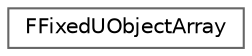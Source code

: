digraph "Graphical Class Hierarchy"
{
 // INTERACTIVE_SVG=YES
 // LATEX_PDF_SIZE
  bgcolor="transparent";
  edge [fontname=Helvetica,fontsize=10,labelfontname=Helvetica,labelfontsize=10];
  node [fontname=Helvetica,fontsize=10,shape=box,height=0.2,width=0.4];
  rankdir="LR";
  Node0 [id="Node000000",label="FFixedUObjectArray",height=0.2,width=0.4,color="grey40", fillcolor="white", style="filled",URL="$db/d4d/classFFixedUObjectArray.html",tooltip="Fixed size UObject array."];
}
